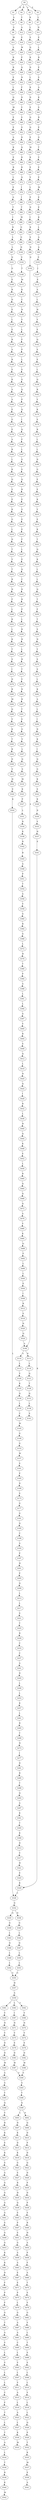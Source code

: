 strict digraph  {
	S0 -> S1 [ label = R ];
	S0 -> S2 [ label = L ];
	S0 -> S3 [ label = E ];
	S0 -> S4 [ label = K ];
	S1 -> S5 [ label = A ];
	S2 -> S6 [ label = R ];
	S3 -> S7 [ label = L ];
	S4 -> S8 [ label = Y ];
	S5 -> S9 [ label = S ];
	S6 -> S10 [ label = L ];
	S7 -> S11 [ label = N ];
	S8 -> S12 [ label = A ];
	S9 -> S13 [ label = M ];
	S10 -> S14 [ label = S ];
	S11 -> S15 [ label = E ];
	S12 -> S16 [ label = E ];
	S13 -> S17 [ label = A ];
	S14 -> S18 [ label = Q ];
	S15 -> S19 [ label = L ];
	S16 -> S20 [ label = W ];
	S17 -> S21 [ label = R ];
	S18 -> S22 [ label = K ];
	S19 -> S23 [ label = R ];
	S20 -> S24 [ label = P ];
	S21 -> S25 [ label = R ];
	S22 -> S26 [ label = D ];
	S23 -> S27 [ label = E ];
	S24 -> S28 [ label = Q ];
	S25 -> S29 [ label = E ];
	S26 -> S30 [ label = L ];
	S27 -> S31 [ label = S ];
	S28 -> S32 [ label = N ];
	S29 -> S33 [ label = L ];
	S30 -> S34 [ label = K ];
	S31 -> S35 [ label = A ];
	S32 -> S36 [ label = F ];
	S33 -> S37 [ label = Q ];
	S34 -> S38 [ label = D ];
	S35 -> S39 [ label = K ];
	S36 -> S40 [ label = D ];
	S37 -> S41 [ label = M ];
	S38 -> S42 [ label = E ];
	S39 -> S43 [ label = S ];
	S40 -> S44 [ label = V ];
	S41 -> S45 [ label = E ];
	S42 -> S46 [ label = Q ];
	S43 -> S47 [ label = R ];
	S44 -> S48 [ label = S ];
	S45 -> S49 [ label = E ];
	S46 -> S50 [ label = Q ];
	S47 -> S51 [ label = E ];
	S48 -> S52 [ label = G ];
	S49 -> S53 [ label = A ];
	S50 -> S54 [ label = E ];
	S51 -> S55 [ label = G ];
	S52 -> S56 [ label = D ];
	S53 -> S57 [ label = K ];
	S54 -> S58 [ label = M ];
	S55 -> S59 [ label = T ];
	S56 -> S60 [ label = Q ];
	S57 -> S61 [ label = E ];
	S58 -> S62 [ label = K ];
	S59 -> S63 [ label = V ];
	S60 -> S64 [ label = R ];
	S61 -> S65 [ label = R ];
	S62 -> S66 [ label = E ];
	S63 -> S67 [ label = E ];
	S64 -> S68 [ label = R ];
	S65 -> S69 [ label = L ];
	S66 -> S70 [ label = V ];
	S67 -> S71 [ label = E ];
	S68 -> S72 [ label = Q ];
	S69 -> S73 [ label = E ];
	S70 -> S74 [ label = L ];
	S71 -> S75 [ label = M ];
	S72 -> S76 [ label = I ];
	S73 -> S77 [ label = A ];
	S74 -> S78 [ label = P ];
	S75 -> S79 [ label = E ];
	S76 -> S80 [ label = I ];
	S77 -> S81 [ label = T ];
	S78 -> S82 [ label = D ];
	S79 -> S83 [ label = E ];
	S80 -> S84 [ label = T ];
	S81 -> S85 [ label = I ];
	S82 -> S86 [ label = I ];
	S83 -> S87 [ label = K ];
	S84 -> S88 [ label = W ];
	S85 -> S89 [ label = N ];
	S86 -> S90 [ label = R ];
	S87 -> S91 [ label = L ];
	S88 -> S92 [ label = G ];
	S89 -> S93 [ label = L ];
	S90 -> S94 [ label = S ];
	S91 -> S95 [ label = A ];
	S92 -> S96 [ label = G ];
	S93 -> S97 [ label = L ];
	S94 -> S98 [ label = N ];
	S95 -> S99 [ label = A ];
	S96 -> S100 [ label = D ];
	S97 -> S101 [ label = Q ];
	S98 -> S102 [ label = Q ];
	S99 -> S103 [ label = S ];
	S100 -> S104 [ label = S ];
	S101 -> S105 [ label = G ];
	S102 -> S106 [ label = A ];
	S103 -> S107 [ label = I ];
	S104 -> S108 [ label = T ];
	S105 -> S109 [ label = E ];
	S106 -> S110 [ label = A ];
	S106 -> S111 [ label = K ];
	S107 -> S112 [ label = E ];
	S108 -> S113 [ label = M ];
	S109 -> S114 [ label = R ];
	S110 -> S115 [ label = L ];
	S111 -> S116 [ label = L ];
	S112 -> S117 [ label = A ];
	S113 -> S118 [ label = K ];
	S114 -> S119 [ label = D ];
	S115 -> S120 [ label = V ];
	S116 -> S121 [ label = Q ];
	S117 -> S122 [ label = L ];
	S118 -> S123 [ label = C ];
	S119 -> S124 [ label = E ];
	S120 -> S125 [ label = K ];
	S121 -> S126 [ label = T ];
	S122 -> S127 [ label = H ];
	S123 -> S128 [ label = N ];
	S124 -> S129 [ label = L ];
	S125 -> S130 [ label = Q ];
	S126 -> S131 [ label = Q ];
	S127 -> S132 [ label = V ];
	S128 -> S133 [ label = V ];
	S129 -> S134 [ label = E ];
	S130 -> S135 [ label = L ];
	S131 -> S136 [ label = L ];
	S132 -> S137 [ label = E ];
	S133 -> S138 [ label = L ];
	S134 -> S139 [ label = R ];
	S135 -> S140 [ label = C ];
	S136 -> S141 [ label = S ];
	S137 -> S142 [ label = Q ];
	S138 -> S143 [ label = F ];
	S139 -> S144 [ label = A ];
	S140 -> S145 [ label = W ];
	S142 -> S146 [ label = S ];
	S143 -> S147 [ label = P ];
	S144 -> S148 [ label = R ];
	S145 -> S149 [ label = G ];
	S146 -> S150 [ label = E ];
	S147 -> S151 [ label = L ];
	S148 -> S152 [ label = S ];
	S149 -> S153 [ label = G ];
	S150 -> S154 [ label = L ];
	S151 -> S155 [ label = S ];
	S152 -> S156 [ label = K ];
	S153 -> S157 [ label = W ];
	S154 -> S158 [ label = Q ];
	S155 -> S159 [ label = G ];
	S156 -> S160 [ label = A ];
	S157 -> S161 [ label = S ];
	S158 -> S162 [ label = R ];
	S159 -> S163 [ label = Q ];
	S160 -> S164 [ label = A ];
	S161 -> S165 [ label = P ];
	S162 -> S166 [ label = V ];
	S163 -> S167 [ label = P ];
	S164 -> S168 [ label = E ];
	S165 -> S169 [ label = D ];
	S166 -> S170 [ label = K ];
	S167 -> S171 [ label = Q ];
	S168 -> S172 [ label = G ];
	S169 -> S173 [ label = S ];
	S170 -> S174 [ label = S ];
	S171 -> S175 [ label = I ];
	S172 -> S176 [ label = E ];
	S173 -> S177 [ label = G ];
	S174 -> S178 [ label = R ];
	S175 -> S179 [ label = Q ];
	S176 -> S180 [ label = A ];
	S177 -> S181 [ label = G ];
	S178 -> S182 [ label = L ];
	S179 -> S183 [ label = F ];
	S180 -> S184 [ label = R ];
	S181 -> S185 [ label = Q ];
	S182 -> S186 [ label = L ];
	S183 -> S187 [ label = L ];
	S184 -> S188 [ label = L ];
	S185 -> S189 [ label = C ];
	S186 -> S190 [ label = D ];
	S187 -> S191 [ label = G ];
	S188 -> S192 [ label = K ];
	S189 -> S193 [ label = A ];
	S190 -> S194 [ label = G ];
	S191 -> S195 [ label = S ];
	S192 -> S196 [ label = Q ];
	S193 -> S197 [ label = P ];
	S194 -> S198 [ label = E ];
	S195 -> S199 [ label = Q ];
	S196 -> S200 [ label = S ];
	S197 -> S201 [ label = H ];
	S198 -> S202 [ label = E ];
	S199 -> S203 [ label = R ];
	S200 -> S204 [ label = E ];
	S201 -> S205 [ label = P ];
	S202 -> S206 [ label = K ];
	S203 -> S207 [ label = E ];
	S204 -> S208 [ label = K ];
	S205 -> S209 [ label = Q ];
	S206 -> S210 [ label = V ];
	S207 -> S211 [ label = G ];
	S208 -> S212 [ label = G ];
	S209 -> S213 [ label = L ];
	S210 -> S214 [ label = E ];
	S211 -> S215 [ label = E ];
	S212 -> S216 [ label = L ];
	S213 -> S217 [ label = L ];
	S214 -> S218 [ label = K ];
	S215 -> S219 [ label = E ];
	S216 -> S220 [ label = D ];
	S217 -> S221 [ label = S ];
	S218 -> S222 [ label = T ];
	S219 -> S223 [ label = F ];
	S220 -> S224 [ label = T ];
	S221 -> S225 [ label = T ];
	S222 -> S226 [ label = Q ];
	S223 -> S227 [ label = L ];
	S224 -> S228 [ label = V ];
	S225 -> S229 [ label = R ];
	S226 -> S230 [ label = K ];
	S227 -> S231 [ label = E ];
	S228 -> S232 [ label = T ];
	S229 -> S233 [ label = C ];
	S230 -> S234 [ label = L ];
	S231 -> S235 [ label = Q ];
	S232 -> S236 [ label = R ];
	S233 -> S237 [ label = C ];
	S234 -> S238 [ label = L ];
	S235 -> S239 [ label = C ];
	S236 -> S240 [ label = N ];
	S237 -> S241 [ label = A ];
	S238 -> S242 [ label = Q ];
	S239 -> S243 [ label = D ];
	S240 -> S244 [ label = F ];
	S241 -> S245 [ label = D ];
	S242 -> S246 [ label = T ];
	S243 -> S247 [ label = R ];
	S244 -> S248 [ label = L ];
	S245 -> S249 [ label = L ];
	S246 -> S250 [ label = F ];
	S247 -> S251 [ label = P ];
	S248 -> S252 [ label = K ];
	S249 -> S253 [ label = L ];
	S250 -> S254 [ label = T ];
	S251 -> S255 [ label = L ];
	S252 -> S256 [ label = L ];
	S253 -> S257 [ label = K ];
	S254 -> S258 [ label = S ];
	S255 -> S259 [ label = R ];
	S256 -> S260 [ label = K ];
	S257 -> S261 [ label = L ];
	S258 -> S262 [ label = N ];
	S259 -> S263 [ label = H ];
	S260 -> S264 [ label = T ];
	S261 -> S265 [ label = R ];
	S262 -> S266 [ label = Y ];
	S263 -> S267 [ label = L ];
	S264 -> S268 [ label = S ];
	S265 -> S269 [ label = T ];
	S266 -> S270 [ label = S ];
	S267 -> S271 [ label = H ];
	S268 -> S272 [ label = I ];
	S269 -> S273 [ label = N ];
	S270 -> S274 [ label = S ];
	S271 -> S275 [ label = T ];
	S272 -> S276 [ label = D ];
	S273 -> S277 [ label = I ];
	S274 -> S278 [ label = L ];
	S275 -> S279 [ label = V ];
	S276 -> S280 [ label = R ];
	S277 -> S281 [ label = D ];
	S278 -> S282 [ label = K ];
	S279 -> S283 [ label = N ];
	S280 -> S284 [ label = M ];
	S281 -> S285 [ label = R ];
	S282 -> S286 [ label = A ];
	S283 -> S287 [ label = H ];
	S284 -> S288 [ label = Q ];
	S285 -> S289 [ label = T ];
	S286 -> S290 [ label = L ];
	S287 -> S291 [ label = T ];
	S288 -> S292 [ label = V ];
	S289 -> S293 [ label = Q ];
	S290 -> S294 [ label = I ];
	S291 -> S295 [ label = S ];
	S292 -> S296 [ label = K ];
	S293 -> S297 [ label = A ];
	S294 -> S298 [ label = D ];
	S295 -> S299 [ label = G ];
	S296 -> S300 [ label = T ];
	S297 -> S301 [ label = K ];
	S298 -> S302 [ label = K ];
	S299 -> S303 [ label = V ];
	S300 -> S304 [ label = R ];
	S301 -> S305 [ label = T ];
	S302 -> S306 [ label = I ];
	S303 -> S307 [ label = L ];
	S304 -> S308 [ label = D ];
	S305 -> S309 [ label = K ];
	S306 -> S310 [ label = Q ];
	S307 -> S311 [ label = Q ];
	S308 -> S312 [ label = V ];
	S309 -> S313 [ label = D ];
	S310 -> S314 [ label = G ];
	S311 -> S315 [ label = S ];
	S312 -> S316 [ label = H ];
	S313 -> S317 [ label = V ];
	S314 -> S318 [ label = K ];
	S315 -> S319 [ label = M ];
	S316 -> S320 [ label = E ];
	S317 -> S321 [ label = H ];
	S318 -> S322 [ label = S ];
	S319 -> S323 [ label = K ];
	S320 -> S324 [ label = K ];
	S321 -> S325 [ label = E ];
	S322 -> S326 [ label = K ];
	S323 -> S327 [ label = P ];
	S324 -> S328 [ label = L ];
	S325 -> S329 [ label = K ];
	S326 -> S330 [ label = D ];
	S327 -> S331 [ label = L ];
	S328 -> S332 [ label = G ];
	S329 -> S328 [ label = L ];
	S330 -> S333 [ label = V ];
	S331 -> S334 [ label = R ];
	S332 -> S335 [ label = Q ];
	S332 -> S336 [ label = H ];
	S333 -> S337 [ label = H ];
	S334 -> S338 [ label = K ];
	S335 -> S339 [ label = G ];
	S336 -> S340 [ label = G ];
	S337 -> S341 [ label = E ];
	S338 -> S342 [ label = R ];
	S339 -> S343 [ label = L ];
	S340 -> S344 [ label = L ];
	S341 -> S329 [ label = K ];
	S342 -> S345 [ label = R ];
	S343 -> S346 [ label = Q ];
	S344 -> S347 [ label = Q ];
	S345 -> S348 [ label = A ];
	S346 -> S349 [ label = L ];
	S347 -> S350 [ label = L ];
	S348 -> S351 [ label = P ];
	S349 -> S352 [ label = L ];
	S350 -> S353 [ label = L ];
	S351 -> S354 [ label = T ];
	S352 -> S355 [ label = G ];
	S353 -> S355 [ label = G ];
	S354 -> S356 [ label = A ];
	S355 -> S357 [ label = H ];
	S356 -> S358 [ label = V ];
	S357 -> S359 [ label = A ];
	S358 -> S360 [ label = G ];
	S359 -> S361 [ label = I ];
	S359 -> S362 [ label = V ];
	S359 -> S363 [ label = L ];
	S360 -> S364 [ label = R ];
	S361 -> S365 [ label = V ];
	S362 -> S366 [ label = V ];
	S363 -> S367 [ label = I ];
	S364 -> S368 [ label = G ];
	S365 -> S369 [ label = N ];
	S366 -> S370 [ label = N ];
	S367 -> S371 [ label = N ];
	S368 -> S372 [ label = L ];
	S369 -> S373 [ label = V ];
	S370 -> S374 [ label = V ];
	S371 -> S375 [ label = V ];
	S372 -> S376 [ label = H ];
	S373 -> S377 [ label = D ];
	S374 -> S378 [ label = E ];
	S375 -> S379 [ label = E ];
	S376 -> S380 [ label = T ];
	S377 -> S381 [ label = D ];
	S378 -> S382 [ label = D ];
	S379 -> S383 [ label = D ];
	S380 -> S384 [ label = P ];
	S381 -> S385 [ label = W ];
	S382 -> S386 [ label = W ];
	S383 -> S387 [ label = W ];
	S384 -> S388 [ label = A ];
	S385 -> S389 [ label = A ];
	S386 -> S390 [ label = S ];
	S387 -> S390 [ label = S ];
	S388 -> S391 [ label = L ];
	S389 -> S392 [ label = A ];
	S390 -> S393 [ label = A ];
	S391 -> S394 [ label = L ];
	S392 -> S395 [ label = Y ];
	S393 -> S396 [ label = Y ];
	S394 -> S397 [ label = G ];
	S395 -> S398 [ label = Q ];
	S396 -> S399 [ label = Q ];
	S397 -> S400 [ label = V ];
	S398 -> S401 [ label = V ];
	S399 -> S402 [ label = D ];
	S399 -> S403 [ label = L ];
	S400 -> S404 [ label = R ];
	S401 -> S405 [ label = R ];
	S402 -> S406 [ label = Q ];
	S403 -> S407 [ label = N ];
	S404 -> S408 [ label = S ];
	S405 -> S409 [ label = K ];
	S406 -> S410 [ label = D ];
	S407 -> S411 [ label = K ];
	S408 -> S412 [ label = Q ];
	S409 -> S413 [ label = E ];
	S410 -> S414 [ label = P ];
	S411 -> S415 [ label = D ];
	S412 -> S416 [ label = L ];
	S413 -> S417 [ label = K ];
	S414 -> S418 [ label = D ];
	S415 -> S419 [ label = K ];
	S416 -> S420 [ label = N ];
	S417 -> S421 [ label = S ];
	S418 -> S422 [ label = Q ];
	S419 -> S423 [ label = G ];
	S420 -> S424 [ label = Q ];
	S421 -> S425 [ label = A ];
	S422 -> S426 [ label = D ];
	S423 -> S427 [ label = S ];
	S424 -> S428 [ label = I ];
	S425 -> S429 [ label = G ];
	S426 -> S430 [ label = P ];
	S427 -> S431 [ label = R ];
	S428 -> S432 [ label = R ];
	S429 -> S433 [ label = G ];
	S430 -> S434 [ label = D ];
	S431 -> S435 [ label = H ];
	S432 -> S436 [ label = L ];
	S433 -> S437 [ label = A ];
	S434 -> S438 [ label = P ];
	S435 -> S439 [ label = Q ];
	S436 -> S440 [ label = H ];
	S437 -> S441 [ label = A ];
	S438 -> S442 [ label = S ];
	S439 -> S443 [ label = S ];
	S440 -> S444 [ label = Q ];
	S441 -> S445 [ label = S ];
	S442 -> S446 [ label = R ];
	S443 -> S447 [ label = P ];
	S444 -> S448 [ label = K ];
	S445 -> S449 [ label = G ];
	S446 -> S450 [ label = H ];
	S447 -> S451 [ label = S ];
	S448 -> S452 [ label = E ];
	S449 -> S453 [ label = G ];
	S450 -> S454 [ label = A ];
	S451 -> S455 [ label = G ];
	S452 -> S456 [ label = L ];
	S453 -> S457 [ label = K ];
	S454 -> S458 [ label = P ];
	S455 -> S459 [ label = A ];
	S456 -> S460 [ label = R ];
	S457 -> S461 [ label = K ];
	S458 -> S462 [ label = F ];
	S459 -> S463 [ label = A ];
	S460 -> S464 [ label = Q ];
	S461 -> S465 [ label = D ];
	S462 -> S466 [ label = A ];
	S463 -> S467 [ label = E ];
	S464 -> S468 [ label = Q ];
	S465 -> S469 [ label = F ];
	S466 -> S470 [ label = T ];
	S467 -> S471 [ label = E ];
	S468 -> S472 [ label = Q ];
	S469 -> S473 [ label = P ];
	S470 -> S474 [ label = S ];
	S471 -> S475 [ label = P ];
	S472 -> S476 [ label = A ];
	S473 -> S477 [ label = F ];
	S474 -> S478 [ label = V ];
	S475 -> S479 [ label = L ];
	S476 -> S480 [ label = V ];
	S477 -> S481 [ label = G ];
	S478 -> S482 [ label = G ];
	S479 -> S483 [ label = G ];
	S480 -> S484 [ label = K ];
	S481 -> S485 [ label = T ];
	S482 -> S486 [ label = V ];
	S483 -> S487 [ label = A ];
	S484 -> S488 [ label = Q ];
	S485 -> S489 [ label = A ];
	S486 -> S490 [ label = L ];
	S487 -> S491 [ label = A ];
	S488 -> S492 [ label = F ];
	S489 -> S493 [ label = V ];
	S490 -> S494 [ label = T ];
	S491 -> S495 [ label = C ];
	S492 -> S496 [ label = L ];
	S493 -> S497 [ label = L ];
	S494 -> S498 [ label = S ];
	S495 -> S499 [ label = L ];
	S496 -> S500 [ label = L ];
	S497 -> S501 [ label = V ];
	S498 -> S502 [ label = S ];
	S499 -> S503 [ label = V ];
	S500 -> S504 [ label = E ];
	S501 -> S505 [ label = L ];
	S502 -> S506 [ label = L ];
	S503 -> S507 [ label = L ];
	S504 -> S508 [ label = I ];
	S505 -> S509 [ label = L ];
	S506 -> S510 [ label = L ];
	S507 -> S511 [ label = V ];
	S508 -> S512 [ label = R ];
	S509 -> S513 [ label = C ];
	S510 -> S514 [ label = V ];
	S511 -> S515 [ label = A ];
	S512 -> S516 [ label = S ];
	S513 -> S517 [ label = F ];
	S514 -> S518 [ label = L ];
	S515 -> S519 [ label = L ];
	S516 -> S520 [ label = N ];
	S517 -> S521 [ label = T ];
	S518 -> S522 [ label = L ];
	S519 -> S523 [ label = A ];
	S520 -> S524 [ label = Q ];
	S521 -> S525 [ label = L ];
	S522 -> S526 [ label = Q ];
	S523 -> S527 [ label = L ];
	S524 -> S106 [ label = A ];
	S525 -> S528 [ label = T ];
	S526 -> S529 [ label = P ];
	S527 -> S530 [ label = K ];
	S528 -> S531 [ label = A ];
	S529 -> S532 [ label = T ];
	S530 -> S533 [ label = M ];
	S531 -> S534 [ label = L ];
	S532 -> S535 [ label = K ];
	S534 -> S536 [ label = T ];
	S535 -> S537 [ label = M ];
	S536 -> S538 [ label = R ];
	S537 -> S539 [ label = E ];
	S538 -> S540 [ label = K ];
	S539 -> S541 [ label = A ];
	S540 -> S542 [ label = M ];
}
